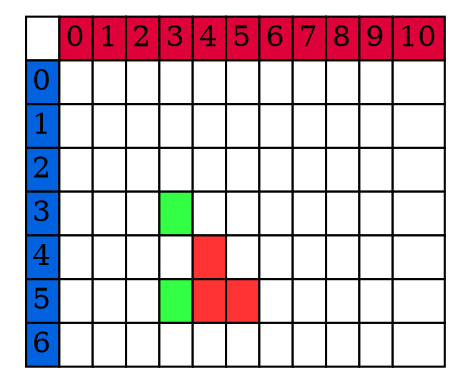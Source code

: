 digraph G{
node [shape=plaintext];
rankdir=LR;
Matriz [
label=<<table border='0' cellborder='1' cellspacing='0'> 
<tr>
<td></td>
<td bgcolor="#DE0039">0</td>
<td bgcolor="#DE0039">1</td>
<td bgcolor="#DE0039">2</td>
<td bgcolor="#DE0039">3</td>
<td bgcolor="#DE0039">4</td>
<td bgcolor="#DE0039">5</td>
<td bgcolor="#DE0039">6</td>
<td bgcolor="#DE0039">7</td>
<td bgcolor="#DE0039">8</td>
<td bgcolor="#DE0039">9</td>
<td bgcolor="#DE0039">10</td>
</tr>
<tr>
<td bgcolor="#0062DE">0</td>
<td bgcolor="white"></td>
<td bgcolor="white"></td>
<td bgcolor="white"></td>
<td bgcolor="white"></td>
<td bgcolor="white"></td>
<td bgcolor="white"></td>
<td bgcolor="white"></td>
<td bgcolor="white"></td>
<td bgcolor="white"></td>
<td bgcolor="white"></td>
<td bgcolor="white"></td>
</tr>
<tr>
<td bgcolor="#0062DE">1</td>
<td bgcolor="white"></td>
<td bgcolor="white"></td>
<td bgcolor="white"></td>
<td bgcolor="white"></td>
<td bgcolor="white"></td>
<td bgcolor="white"></td>
<td bgcolor="white"></td>
<td bgcolor="white"></td>
<td bgcolor="white"></td>
<td bgcolor="white"></td>
<td bgcolor="white"></td>
</tr>
<tr>
<td bgcolor="#0062DE">2</td>
<td bgcolor="white"></td>
<td bgcolor="white"></td>
<td bgcolor="white"></td>
<td bgcolor="white"></td>
<td bgcolor="white"></td>
<td bgcolor="white"></td>
<td bgcolor="white"></td>
<td bgcolor="white"></td>
<td bgcolor="white"></td>
<td bgcolor="white"></td>
<td bgcolor="white"></td>
</tr>
<tr>
<td bgcolor="#0062DE">3</td>
<td bgcolor="white"></td>
<td bgcolor="white"></td>
<td bgcolor="white"></td>
<td bgcolor="#33FF44"></td>
<td bgcolor="white"></td>
<td bgcolor="white"></td>
<td bgcolor="white"></td>
<td bgcolor="white"></td>
<td bgcolor="white"></td>
<td bgcolor="white"></td>
<td bgcolor="white"></td>
</tr>
<tr>
<td bgcolor="#0062DE">4</td>
<td bgcolor="white"></td>
<td bgcolor="white"></td>
<td bgcolor="white"></td>
<td bgcolor="white"></td>
<td bgcolor="#FF3333"></td>
<td bgcolor="white"></td>
<td bgcolor="white"></td>
<td bgcolor="white"></td>
<td bgcolor="white"></td>
<td bgcolor="white"></td>
<td bgcolor="white"></td>
</tr>
<tr>
<td bgcolor="#0062DE">5</td>
<td bgcolor="white"></td>
<td bgcolor="white"></td>
<td bgcolor="white"></td>
<td bgcolor="#33FF44"></td>
<td bgcolor="#FF3333"></td>
<td bgcolor="#FF3333"></td>
<td bgcolor="white"></td>
<td bgcolor="white"></td>
<td bgcolor="white"></td>
<td bgcolor="white"></td>
<td bgcolor="white"></td>
</tr>
<tr>
<td bgcolor="#0062DE">6</td>
<td bgcolor="white"></td>
<td bgcolor="white"></td>
<td bgcolor="white"></td>
<td bgcolor="white"></td>
<td bgcolor="white"></td>
<td bgcolor="white"></td>
<td bgcolor="white"></td>
<td bgcolor="white"></td>
<td bgcolor="white"></td>
<td bgcolor="white"></td>
<td bgcolor="white"></td>
</tr>
</table>>];
}